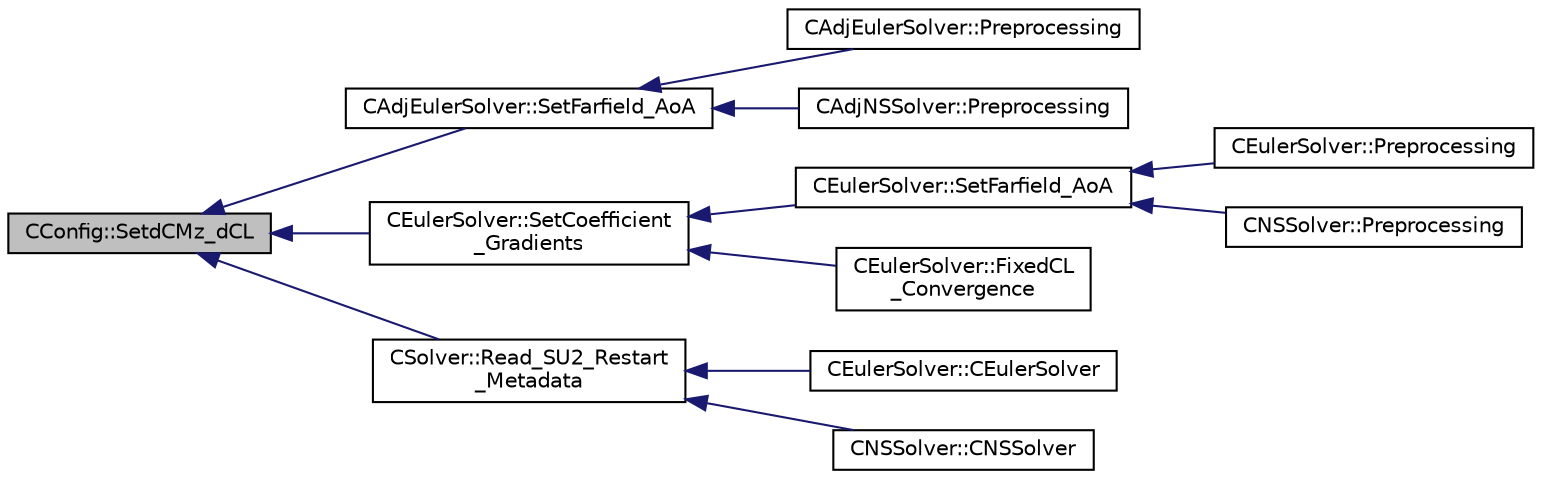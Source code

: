 digraph "CConfig::SetdCMz_dCL"
{
  edge [fontname="Helvetica",fontsize="10",labelfontname="Helvetica",labelfontsize="10"];
  node [fontname="Helvetica",fontsize="10",shape=record];
  rankdir="LR";
  Node14374 [label="CConfig::SetdCMz_dCL",height=0.2,width=0.4,color="black", fillcolor="grey75", style="filled", fontcolor="black"];
  Node14374 -> Node14375 [dir="back",color="midnightblue",fontsize="10",style="solid",fontname="Helvetica"];
  Node14375 [label="CAdjEulerSolver::SetFarfield_AoA",height=0.2,width=0.4,color="black", fillcolor="white", style="filled",URL="$class_c_adj_euler_solver.html#a5265a44e6c43dee677c9f26333148432",tooltip="Update the AoA and freestream velocity at the farfield. "];
  Node14375 -> Node14376 [dir="back",color="midnightblue",fontsize="10",style="solid",fontname="Helvetica"];
  Node14376 [label="CAdjEulerSolver::Preprocessing",height=0.2,width=0.4,color="black", fillcolor="white", style="filled",URL="$class_c_adj_euler_solver.html#a4ae0ed840dc8335fd921399625ba794f",tooltip="Initialize the residual vectors. "];
  Node14375 -> Node14377 [dir="back",color="midnightblue",fontsize="10",style="solid",fontname="Helvetica"];
  Node14377 [label="CAdjNSSolver::Preprocessing",height=0.2,width=0.4,color="black", fillcolor="white", style="filled",URL="$class_c_adj_n_s_solver.html#ac16dab76e2c1d86bc7d70ca9f41fd668",tooltip="Restart residual and compute gradients. "];
  Node14374 -> Node14378 [dir="back",color="midnightblue",fontsize="10",style="solid",fontname="Helvetica"];
  Node14378 [label="CEulerSolver::SetCoefficient\l_Gradients",height=0.2,width=0.4,color="black", fillcolor="white", style="filled",URL="$class_c_euler_solver.html#af82d8f5bce7b113ade28ecbfc9cc01d8",tooltip="Set gradients of coefficients for fixed CL mode. "];
  Node14378 -> Node14379 [dir="back",color="midnightblue",fontsize="10",style="solid",fontname="Helvetica"];
  Node14379 [label="CEulerSolver::SetFarfield_AoA",height=0.2,width=0.4,color="black", fillcolor="white", style="filled",URL="$class_c_euler_solver.html#ae9346f0feebb8b28613bfc7838d3d121",tooltip="Update the AoA and freestream velocity at the farfield. "];
  Node14379 -> Node14380 [dir="back",color="midnightblue",fontsize="10",style="solid",fontname="Helvetica"];
  Node14380 [label="CEulerSolver::Preprocessing",height=0.2,width=0.4,color="black", fillcolor="white", style="filled",URL="$class_c_euler_solver.html#a8b89e1bfce33284c2d8f5f00f82f3f3f",tooltip="Compute primitive variables and their gradients. "];
  Node14379 -> Node14381 [dir="back",color="midnightblue",fontsize="10",style="solid",fontname="Helvetica"];
  Node14381 [label="CNSSolver::Preprocessing",height=0.2,width=0.4,color="black", fillcolor="white", style="filled",URL="$class_c_n_s_solver.html#a028c83d18cf8520dff2f9628d8a04e4b",tooltip="Restart residual and compute gradients. "];
  Node14378 -> Node14382 [dir="back",color="midnightblue",fontsize="10",style="solid",fontname="Helvetica"];
  Node14382 [label="CEulerSolver::FixedCL\l_Convergence",height=0.2,width=0.4,color="black", fillcolor="white", style="filled",URL="$class_c_euler_solver.html#ad2884e30f2a3661d790bfff589812589",tooltip="Check for convergence of the Fixed CL mode to the target CL. "];
  Node14374 -> Node14383 [dir="back",color="midnightblue",fontsize="10",style="solid",fontname="Helvetica"];
  Node14383 [label="CSolver::Read_SU2_Restart\l_Metadata",height=0.2,width=0.4,color="black", fillcolor="white", style="filled",URL="$class_c_solver.html#a4591089e9efd66cf15c922bd7136d70e",tooltip="Read the metadata from a native SU2 restart file (ASCII or binary). "];
  Node14383 -> Node14384 [dir="back",color="midnightblue",fontsize="10",style="solid",fontname="Helvetica"];
  Node14384 [label="CEulerSolver::CEulerSolver",height=0.2,width=0.4,color="black", fillcolor="white", style="filled",URL="$class_c_euler_solver.html#ae1e74218b4e943111b100d7ddcbd4db9"];
  Node14383 -> Node14385 [dir="back",color="midnightblue",fontsize="10",style="solid",fontname="Helvetica"];
  Node14385 [label="CNSSolver::CNSSolver",height=0.2,width=0.4,color="black", fillcolor="white", style="filled",URL="$class_c_n_s_solver.html#a2a8ad49c42b4546696e631cf44b7788b"];
}

